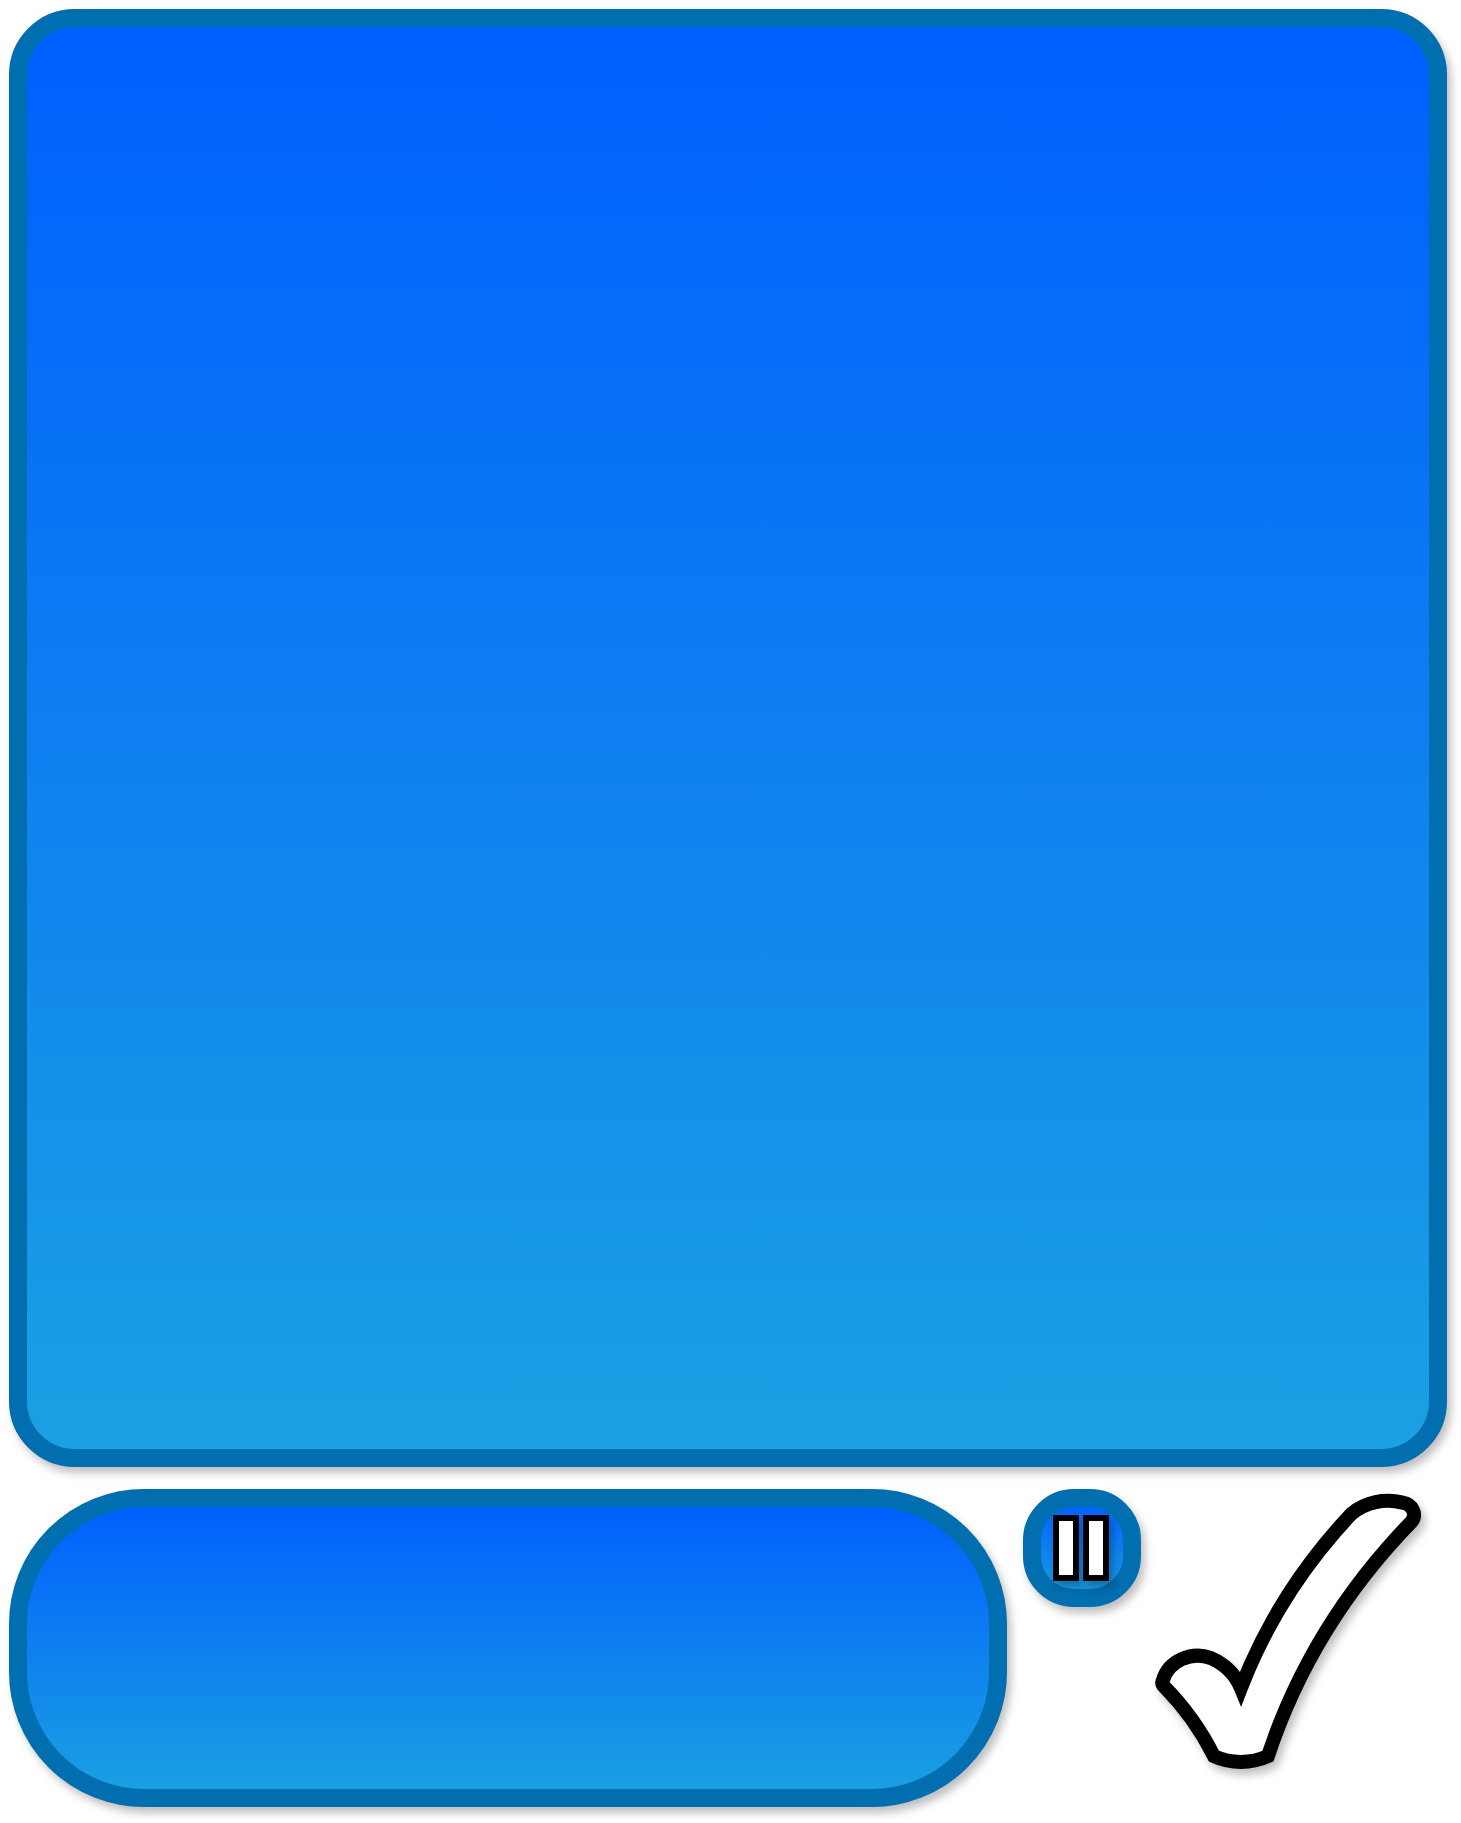 <mxfile version="24.7.16">
  <diagram id="EnHCvSPn63I1HyyfnaC4" name="gui">
    <mxGraphModel grid="1" page="1" gridSize="10" guides="1" tooltips="1" connect="1" arrows="1" fold="1" pageScale="1" pageWidth="1200" pageHeight="900" math="0" shadow="0">
      <root>
        <mxCell id="0" />
        <mxCell id="1" parent="0" />
        <mxCell id="s580siHUWQj9ig3cJRwJ-2" value="" style="rounded=1;whiteSpace=wrap;html=1;arcSize=42;strokeWidth=9;shadow=1;fillColor=#1ba1e2;fontColor=#ffffff;strokeColor=#006EAF;gradientDirection=north;gradientColor=#005EFF;" vertex="1" parent="1">
          <mxGeometry x="2420" y="750" width="490" height="150" as="geometry" />
        </mxCell>
        <mxCell id="s580siHUWQj9ig3cJRwJ-3" value="" style="rounded=1;whiteSpace=wrap;html=1;arcSize=4;strokeWidth=9;shadow=1;fillColor=#1ba1e2;fontColor=#ffffff;strokeColor=#006EAF;gradientDirection=north;gradientColor=#005EFF;" vertex="1" parent="1">
          <mxGeometry x="2420" y="10" width="710" height="720" as="geometry" />
        </mxCell>
        <mxCell id="s580siHUWQj9ig3cJRwJ-4" value="" style="rounded=1;whiteSpace=wrap;html=1;arcSize=42;strokeWidth=9;shadow=1;fillColor=#1ba1e2;fontColor=#ffffff;strokeColor=#006EAF;gradientDirection=north;gradientColor=#005EFF;" vertex="1" parent="1">
          <mxGeometry x="2927" y="750" width="50" height="50" as="geometry" />
        </mxCell>
        <mxCell id="lSN9TVLbeVyFeDxbLuFP-1" value="" style="verticalLabelPosition=bottom;verticalAlign=top;html=1;shape=mxgraph.basic.tick;shadow=1;fontSize=22;strokeColor=#000000;strokeWidth=7;gradientDirection=north;fillColor=#FFFFFF;" vertex="1" parent="1">
          <mxGeometry x="2992" y="750" width="126.35" height="133" as="geometry" />
        </mxCell>
        <mxCell id="2NtOTorAGfv1Gtp3JUkP-2" value="" style="rounded=0;whiteSpace=wrap;html=1;shadow=1;fontSize=22;strokeColor=#000000;strokeWidth=3;fillColor=#FFFFFF;gradientDirection=north;verticalAlign=bottom;fontColor=#ffffff;" vertex="1" parent="1">
          <mxGeometry x="2939" y="760" width="10" height="30" as="geometry" />
        </mxCell>
        <mxCell id="2NtOTorAGfv1Gtp3JUkP-3" value="" style="rounded=0;whiteSpace=wrap;html=1;shadow=1;fontSize=22;strokeColor=#000000;strokeWidth=3;fillColor=#FFFFFF;gradientDirection=north;verticalAlign=bottom;fontColor=#ffffff;" vertex="1" parent="1">
          <mxGeometry x="2954" y="760" width="10" height="30" as="geometry" />
        </mxCell>
      </root>
    </mxGraphModel>
  </diagram>
</mxfile>

